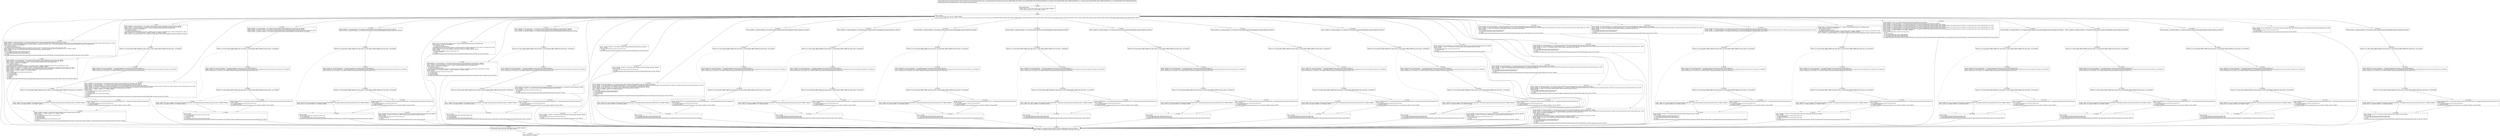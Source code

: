 digraph "CFG forcom.google.android.gms.internal.measurement.zzdo.dispatchTransaction(ILandroid\/os\/Parcel;Landroid\/os\/Parcel;I)Z" {
Node_0 [shape=record,label="{0\:\ 0x0000|MTH_ENTER_BLOCK\l|0x0000: CONST  (r5 I:?[int, float, boolean, short, byte, char, OBJECT, ARRAY]) = \l  (0 ?[int, float, boolean, short, byte, char, OBJECT, ARRAY])\l \l}"];
Node_1 [shape=record,label="{1\:\ 0x0001|0x0001: SWITCH  \l  (r9 I:?[int, float, boolean, short, byte, char, OBJECT, ARRAY])\l k:[1, 2, 3, 4, 5, 6, 7, 8, 9, 10, 11, 12, 13, 14, 15, 16, 17, 18, 19, 20, 21, 22, 23, 24, 25, 26, 27, 28, 29, 30, 31, 32, 33, 34, 35, 36, 37, 38] t:[0x0006, 0x0022, 0x0043, 0x0076, 0x0093, 0x00be, 0x00e1, 0x00ee, 0x00ff, 0x0114, 0x013b, 0x0148, 0x0151, 0x015a, 0x0163, 0x017d, 0x019c, 0x01bb, 0x01da, 0x01f9, 0x0218, 0x0237, 0x0256, 0x0263, 0x0270, 0x0281, 0x0292, 0x02ab, 0x02bc, 0x02cd, 0x02de, 0x0309, 0x0334, 0x035a, 0x0379, 0x0398, 0x03b7, 0x03c0] \l}"];
Node_2 [shape=record,label="{2\:\ 0x0004|0x0004: CONST  (r0 I:?[int, float, boolean, short, byte, char, OBJECT, ARRAY]) = \l  (0 ?[int, float, boolean, short, byte, char, OBJECT, ARRAY])\l \l}"];
Node_3 [shape=record,label="{3\:\ 0x0005|0x0005: RETURN  (r0 I:boolean) \l}"];
Node_4 [shape=record,label="{4\:\ 0x0006|0x0006: INVOKE  (r0 I:android.os.IBinder) = (r10 I:android.os.Parcel) android.os.Parcel.readStrongBinder():android.os.IBinder type: VIRTUAL \l0x000a: INVOKE  (r1 I:com.google.android.gms.dynamic.IObjectWrapper) = (r0 I:android.os.IBinder) com.google.android.gms.dynamic.IObjectWrapper.Stub.asInterface(android.os.IBinder):com.google.android.gms.dynamic.IObjectWrapper type: STATIC \l0x000e: SGET  (r0 I:android.os.Parcelable$Creator\<com.google.android.gms.internal.measurement.zzdy\>) =  com.google.android.gms.internal.measurement.zzdy.CREATOR android.os.Parcelable$Creator \l0x0010: INVOKE  (r0 I:android.os.Parcelable) = \l  (r10 I:android.os.Parcel)\l  (r0 I:android.os.Parcelable$Creator)\l com.google.android.gms.internal.measurement.zzs.zza(android.os.Parcel, android.os.Parcelable$Creator):android.os.Parcelable type: STATIC \l0x0014: CHECK_CAST  (r0 I:com.google.android.gms.internal.measurement.zzdy) = (com.google.android.gms.internal.measurement.zzdy) (r0 I:?[OBJECT, ARRAY]) \l0x0016: INVOKE  (r2 I:long) = (r10 I:android.os.Parcel) android.os.Parcel.readLong():long type: VIRTUAL \l0x001a: INVOKE  \l  (r8 I:com.google.android.gms.internal.measurement.zzdo)\l  (r1 I:com.google.android.gms.dynamic.IObjectWrapper)\l  (r0 I:com.google.android.gms.internal.measurement.zzdy)\l  (r2 I:long)\l com.google.android.gms.internal.measurement.zzdo.initialize(com.google.android.gms.dynamic.IObjectWrapper, com.google.android.gms.internal.measurement.zzdy, long):void type: VIRTUAL \l}"];
Node_5 [shape=record,label="{5\:\ 0x001d|0x001d: INVOKE  (r11 I:android.os.Parcel) android.os.Parcel.writeNoException():void type: VIRTUAL \l0x0020: CONST  (r0 I:?[boolean, int, float, short, byte, char]) = (1 ?[boolean, int, float, short, byte, char]) \l}"];
Node_6 [shape=record,label="{6\:\ 0x0022|0x0022: INVOKE  (r1 I:java.lang.String) = (r10 I:android.os.Parcel) android.os.Parcel.readString():java.lang.String type: VIRTUAL \l0x0026: INVOKE  (r2 I:java.lang.String) = (r10 I:android.os.Parcel) android.os.Parcel.readString():java.lang.String type: VIRTUAL \l0x002a: SGET  (r0 I:android.os.Parcelable$Creator) =  android.os.Bundle.CREATOR android.os.Parcelable$Creator \l0x002c: INVOKE  (r3 I:android.os.Parcelable) = \l  (r10 I:android.os.Parcel)\l  (r0 I:android.os.Parcelable$Creator)\l com.google.android.gms.internal.measurement.zzs.zza(android.os.Parcel, android.os.Parcelable$Creator):android.os.Parcelable type: STATIC \l0x0030: CHECK_CAST  (r3 I:android.os.Bundle) = (android.os.Bundle) (r3 I:?[OBJECT, ARRAY]) \l0x0032: INVOKE  (r4 I:boolean) = (r10 I:android.os.Parcel) com.google.android.gms.internal.measurement.zzs.zza(android.os.Parcel):boolean type: STATIC \l0x0036: INVOKE  (r5 I:boolean) = (r10 I:android.os.Parcel) com.google.android.gms.internal.measurement.zzs.zza(android.os.Parcel):boolean type: STATIC \l0x003a: INVOKE  (r6 I:long) = (r10 I:android.os.Parcel) android.os.Parcel.readLong():long type: VIRTUAL \l0x003e: MOVE  (r0 I:?[OBJECT, ARRAY]) = (r8 I:?[OBJECT, ARRAY]) \l0x003f: INVOKE  \l  (r0 I:com.google.android.gms.internal.measurement.zzdo)\l  (r1 I:java.lang.String)\l  (r2 I:java.lang.String)\l  (r3 I:android.os.Bundle)\l  (r4 I:boolean)\l  (r5 I:boolean)\l  (r6 I:long)\l com.google.android.gms.internal.measurement.zzdo.logEvent(java.lang.String, java.lang.String, android.os.Bundle, boolean, boolean, long):void type: VIRTUAL \l}"];
Node_7 [shape=record,label="{7\:\ 0x0043|0x0043: INVOKE  (r2 I:java.lang.String) = (r10 I:android.os.Parcel) android.os.Parcel.readString():java.lang.String type: VIRTUAL \l0x0047: INVOKE  (r3 I:java.lang.String) = (r10 I:android.os.Parcel) android.os.Parcel.readString():java.lang.String type: VIRTUAL \l0x004b: SGET  (r0 I:android.os.Parcelable$Creator) =  android.os.Bundle.CREATOR android.os.Parcelable$Creator \l0x004d: INVOKE  (r4 I:android.os.Parcelable) = \l  (r10 I:android.os.Parcel)\l  (r0 I:android.os.Parcelable$Creator)\l com.google.android.gms.internal.measurement.zzs.zza(android.os.Parcel, android.os.Parcelable$Creator):android.os.Parcelable type: STATIC \l0x0051: CHECK_CAST  (r4 I:android.os.Bundle) = (android.os.Bundle) (r4 I:?[OBJECT, ARRAY]) \l0x0053: INVOKE  (r1 I:android.os.IBinder) = (r10 I:android.os.Parcel) android.os.Parcel.readStrongBinder():android.os.IBinder type: VIRTUAL \l}"];
Node_8 [shape=record,label="{8\:\ 0x0057|0x0057: IF  (r1 I:?[int, boolean, OBJECT, ARRAY, byte, short, char]) != (0 ?[int, boolean, OBJECT, ARRAY, byte, short, char])  \-\> B:10:0x0062 \l}"];
Node_9 [shape=record,label="{9\:\ 0x0059|0x0059: INVOKE  (r6 I:long) = (r10 I:android.os.Parcel) android.os.Parcel.readLong():long type: VIRTUAL \l0x005d: MOVE  (r1 I:?[OBJECT, ARRAY]) = (r8 I:?[OBJECT, ARRAY]) \l0x005e: INVOKE  \l  (r1 I:com.google.android.gms.internal.measurement.zzdo)\l  (r2 I:java.lang.String)\l  (r3 I:java.lang.String)\l  (r4 I:android.os.Bundle)\l  (r5 I:com.google.android.gms.internal.measurement.zzdq)\l  (r6 I:long)\l com.google.android.gms.internal.measurement.zzdo.logEventAndBundle(java.lang.String, java.lang.String, android.os.Bundle, com.google.android.gms.internal.measurement.zzdq, long):void type: VIRTUAL \l}"];
Node_10 [shape=record,label="{10\:\ 0x0062|0x0062: CONST_STR  (r0 I:java.lang.String) =  \"com.google.android.gms.measurement.api.internal.IBundleReceiver\" \l0x0064: INVOKE  (r0 I:android.os.IInterface) = (r1 I:android.os.IBinder), (r0 I:java.lang.String) android.os.IBinder.queryLocalInterface(java.lang.String):android.os.IInterface type: INTERFACE \l0x0068: INSTANCE_OF  (r5 I:boolean) = (r0 I:?[OBJECT, ARRAY]) com.google.android.gms.internal.measurement.zzdq \l}"];
Node_11 [shape=record,label="{11\:\ 0x006a|0x006a: IF  (r5 I:?[int, boolean, OBJECT, ARRAY, byte, short, char]) == (0 ?[int, boolean, OBJECT, ARRAY, byte, short, char])  \-\> B:13:0x0070 \l}"];
Node_12 [shape=record,label="{12\:\ 0x006c|0x006c: CHECK_CAST  (r0 I:com.google.android.gms.internal.measurement.zzdq) = (com.google.android.gms.internal.measurement.zzdq) (r0 I:?[OBJECT, ARRAY]) \l0x006e: MOVE  (r5 I:?[OBJECT, ARRAY]) = (r0 I:?[OBJECT, ARRAY]) \l}"];
Node_13 [shape=record,label="{13\:\ 0x0070|0x0070: NEW_INSTANCE  (r5 I:com.google.android.gms.internal.measurement.zzds) =  com.google.android.gms.internal.measurement.zzds \l0x0072: INVOKE  \l  (r5 I:com.google.android.gms.internal.measurement.zzds)\l  (r1 I:android.os.IBinder)\l com.google.android.gms.internal.measurement.zzds.\<init\>(android.os.IBinder):void type: DIRECT \l}"];
Node_14 [shape=record,label="{14\:\ 0x0076|0x0076: INVOKE  (r2 I:java.lang.String) = (r10 I:android.os.Parcel) android.os.Parcel.readString():java.lang.String type: VIRTUAL \l0x007a: INVOKE  (r3 I:java.lang.String) = (r10 I:android.os.Parcel) android.os.Parcel.readString():java.lang.String type: VIRTUAL \l0x007e: INVOKE  (r0 I:android.os.IBinder) = (r10 I:android.os.Parcel) android.os.Parcel.readStrongBinder():android.os.IBinder type: VIRTUAL \l0x0082: INVOKE  (r4 I:com.google.android.gms.dynamic.IObjectWrapper) = (r0 I:android.os.IBinder) com.google.android.gms.dynamic.IObjectWrapper.Stub.asInterface(android.os.IBinder):com.google.android.gms.dynamic.IObjectWrapper type: STATIC \l0x0086: INVOKE  (r5 I:boolean) = (r10 I:android.os.Parcel) com.google.android.gms.internal.measurement.zzs.zza(android.os.Parcel):boolean type: STATIC \l0x008a: INVOKE  (r6 I:long) = (r10 I:android.os.Parcel) android.os.Parcel.readLong():long type: VIRTUAL \l0x008e: MOVE  (r1 I:?[OBJECT, ARRAY]) = (r8 I:?[OBJECT, ARRAY]) \l0x008f: INVOKE  \l  (r1 I:com.google.android.gms.internal.measurement.zzdo)\l  (r2 I:java.lang.String)\l  (r3 I:java.lang.String)\l  (r4 I:com.google.android.gms.dynamic.IObjectWrapper)\l  (r5 I:boolean)\l  (r6 I:long)\l com.google.android.gms.internal.measurement.zzdo.setUserProperty(java.lang.String, java.lang.String, com.google.android.gms.dynamic.IObjectWrapper, boolean, long):void type: VIRTUAL \l}"];
Node_15 [shape=record,label="{15\:\ 0x0093|0x0093: INVOKE  (r1 I:java.lang.String) = (r10 I:android.os.Parcel) android.os.Parcel.readString():java.lang.String type: VIRTUAL \l0x0097: INVOKE  (r2 I:java.lang.String) = (r10 I:android.os.Parcel) android.os.Parcel.readString():java.lang.String type: VIRTUAL \l0x009b: INVOKE  (r3 I:boolean) = (r10 I:android.os.Parcel) com.google.android.gms.internal.measurement.zzs.zza(android.os.Parcel):boolean type: STATIC \l0x009f: INVOKE  (r4 I:android.os.IBinder) = (r10 I:android.os.Parcel) android.os.Parcel.readStrongBinder():android.os.IBinder type: VIRTUAL \l}"];
Node_16 [shape=record,label="{16\:\ 0x00a3|0x00a3: IF  (r4 I:?[int, boolean, OBJECT, ARRAY, byte, short, char]) != (0 ?[int, boolean, OBJECT, ARRAY, byte, short, char])  \-\> B:18:0x00aa \l}"];
Node_17 [shape=record,label="{17\:\ 0x00a5|0x00a5: INVOKE  \l  (r8 I:com.google.android.gms.internal.measurement.zzdo)\l  (r1 I:java.lang.String)\l  (r2 I:java.lang.String)\l  (r3 I:boolean)\l  (r5 I:com.google.android.gms.internal.measurement.zzdq)\l com.google.android.gms.internal.measurement.zzdo.getUserProperties(java.lang.String, java.lang.String, boolean, com.google.android.gms.internal.measurement.zzdq):void type: VIRTUAL \l}"];
Node_18 [shape=record,label="{18\:\ 0x00aa|0x00aa: CONST_STR  (r0 I:java.lang.String) =  \"com.google.android.gms.measurement.api.internal.IBundleReceiver\" \l0x00ac: INVOKE  (r0 I:android.os.IInterface) = (r4 I:android.os.IBinder), (r0 I:java.lang.String) android.os.IBinder.queryLocalInterface(java.lang.String):android.os.IInterface type: INTERFACE \l0x00b0: INSTANCE_OF  (r5 I:boolean) = (r0 I:?[OBJECT, ARRAY]) com.google.android.gms.internal.measurement.zzdq \l}"];
Node_19 [shape=record,label="{19\:\ 0x00b2|0x00b2: IF  (r5 I:?[int, boolean, OBJECT, ARRAY, byte, short, char]) == (0 ?[int, boolean, OBJECT, ARRAY, byte, short, char])  \-\> B:21:0x00b8 \l}"];
Node_20 [shape=record,label="{20\:\ 0x00b4|0x00b4: CHECK_CAST  (r0 I:com.google.android.gms.internal.measurement.zzdq) = (com.google.android.gms.internal.measurement.zzdq) (r0 I:?[OBJECT, ARRAY]) \l0x00b6: MOVE  (r5 I:?[OBJECT, ARRAY]) = (r0 I:?[OBJECT, ARRAY]) \l}"];
Node_21 [shape=record,label="{21\:\ 0x00b8|0x00b8: NEW_INSTANCE  (r5 I:com.google.android.gms.internal.measurement.zzds) =  com.google.android.gms.internal.measurement.zzds \l0x00ba: INVOKE  \l  (r5 I:com.google.android.gms.internal.measurement.zzds)\l  (r4 I:android.os.IBinder)\l com.google.android.gms.internal.measurement.zzds.\<init\>(android.os.IBinder):void type: DIRECT \l}"];
Node_22 [shape=record,label="{22\:\ 0x00be|0x00be: INVOKE  (r1 I:java.lang.String) = (r10 I:android.os.Parcel) android.os.Parcel.readString():java.lang.String type: VIRTUAL \l0x00c2: INVOKE  (r2 I:android.os.IBinder) = (r10 I:android.os.Parcel) android.os.Parcel.readStrongBinder():android.os.IBinder type: VIRTUAL \l}"];
Node_23 [shape=record,label="{23\:\ 0x00c6|0x00c6: IF  (r2 I:?[int, boolean, OBJECT, ARRAY, byte, short, char]) != (0 ?[int, boolean, OBJECT, ARRAY, byte, short, char])  \-\> B:25:0x00cd \l}"];
Node_24 [shape=record,label="{24\:\ 0x00c8|0x00c8: INVOKE  \l  (r8 I:com.google.android.gms.internal.measurement.zzdo)\l  (r1 I:java.lang.String)\l  (r5 I:com.google.android.gms.internal.measurement.zzdq)\l com.google.android.gms.internal.measurement.zzdo.getMaxUserProperties(java.lang.String, com.google.android.gms.internal.measurement.zzdq):void type: VIRTUAL \l}"];
Node_25 [shape=record,label="{25\:\ 0x00cd|0x00cd: CONST_STR  (r0 I:java.lang.String) =  \"com.google.android.gms.measurement.api.internal.IBundleReceiver\" \l0x00cf: INVOKE  (r0 I:android.os.IInterface) = (r2 I:android.os.IBinder), (r0 I:java.lang.String) android.os.IBinder.queryLocalInterface(java.lang.String):android.os.IInterface type: INTERFACE \l0x00d3: INSTANCE_OF  (r3 I:boolean) = (r0 I:?[OBJECT, ARRAY]) com.google.android.gms.internal.measurement.zzdq \l}"];
Node_26 [shape=record,label="{26\:\ 0x00d5|0x00d5: IF  (r3 I:?[int, boolean, OBJECT, ARRAY, byte, short, char]) == (0 ?[int, boolean, OBJECT, ARRAY, byte, short, char])  \-\> B:28:0x00db \l}"];
Node_27 [shape=record,label="{27\:\ 0x00d7|0x00d7: CHECK_CAST  (r0 I:com.google.android.gms.internal.measurement.zzdq) = (com.google.android.gms.internal.measurement.zzdq) (r0 I:?[OBJECT, ARRAY]) \l0x00d9: MOVE  (r5 I:?[OBJECT, ARRAY]) = (r0 I:?[OBJECT, ARRAY]) \l}"];
Node_28 [shape=record,label="{28\:\ 0x00db|0x00db: NEW_INSTANCE  (r5 I:com.google.android.gms.internal.measurement.zzds) =  com.google.android.gms.internal.measurement.zzds \l0x00dd: INVOKE  \l  (r5 I:com.google.android.gms.internal.measurement.zzds)\l  (r2 I:android.os.IBinder)\l com.google.android.gms.internal.measurement.zzds.\<init\>(android.os.IBinder):void type: DIRECT \l}"];
Node_29 [shape=record,label="{29\:\ 0x00e1|0x00e1: INVOKE  (r0 I:java.lang.String) = (r10 I:android.os.Parcel) android.os.Parcel.readString():java.lang.String type: VIRTUAL \l0x00e5: INVOKE  (r2 I:long) = (r10 I:android.os.Parcel) android.os.Parcel.readLong():long type: VIRTUAL \l0x00e9: INVOKE  \l  (r8 I:com.google.android.gms.internal.measurement.zzdo)\l  (r0 I:java.lang.String)\l  (r2 I:long)\l com.google.android.gms.internal.measurement.zzdo.setUserId(java.lang.String, long):void type: VIRTUAL \l}"];
Node_30 [shape=record,label="{30\:\ 0x00ee|0x00ee: SGET  (r0 I:android.os.Parcelable$Creator) =  android.os.Bundle.CREATOR android.os.Parcelable$Creator \l0x00f0: INVOKE  (r0 I:android.os.Parcelable) = \l  (r10 I:android.os.Parcel)\l  (r0 I:android.os.Parcelable$Creator)\l com.google.android.gms.internal.measurement.zzs.zza(android.os.Parcel, android.os.Parcelable$Creator):android.os.Parcelable type: STATIC \l0x00f4: CHECK_CAST  (r0 I:android.os.Bundle) = (android.os.Bundle) (r0 I:?[OBJECT, ARRAY]) \l0x00f6: INVOKE  (r2 I:long) = (r10 I:android.os.Parcel) android.os.Parcel.readLong():long type: VIRTUAL \l0x00fa: INVOKE  \l  (r8 I:com.google.android.gms.internal.measurement.zzdo)\l  (r0 I:android.os.Bundle)\l  (r2 I:long)\l com.google.android.gms.internal.measurement.zzdo.setConditionalUserProperty(android.os.Bundle, long):void type: VIRTUAL \l}"];
Node_31 [shape=record,label="{31\:\ 0x00ff|0x00ff: INVOKE  (r1 I:java.lang.String) = (r10 I:android.os.Parcel) android.os.Parcel.readString():java.lang.String type: VIRTUAL \l0x0103: INVOKE  (r2 I:java.lang.String) = (r10 I:android.os.Parcel) android.os.Parcel.readString():java.lang.String type: VIRTUAL \l0x0107: SGET  (r0 I:android.os.Parcelable$Creator) =  android.os.Bundle.CREATOR android.os.Parcelable$Creator \l0x0109: INVOKE  (r0 I:android.os.Parcelable) = \l  (r10 I:android.os.Parcel)\l  (r0 I:android.os.Parcelable$Creator)\l com.google.android.gms.internal.measurement.zzs.zza(android.os.Parcel, android.os.Parcelable$Creator):android.os.Parcelable type: STATIC \l0x010d: CHECK_CAST  (r0 I:android.os.Bundle) = (android.os.Bundle) (r0 I:?[OBJECT, ARRAY]) \l0x010f: INVOKE  \l  (r8 I:com.google.android.gms.internal.measurement.zzdo)\l  (r1 I:java.lang.String)\l  (r2 I:java.lang.String)\l  (r0 I:android.os.Bundle)\l com.google.android.gms.internal.measurement.zzdo.clearConditionalUserProperty(java.lang.String, java.lang.String, android.os.Bundle):void type: VIRTUAL \l}"];
Node_32 [shape=record,label="{32\:\ 0x0114|0x0114: INVOKE  (r1 I:java.lang.String) = (r10 I:android.os.Parcel) android.os.Parcel.readString():java.lang.String type: VIRTUAL \l0x0118: INVOKE  (r2 I:java.lang.String) = (r10 I:android.os.Parcel) android.os.Parcel.readString():java.lang.String type: VIRTUAL \l0x011c: INVOKE  (r3 I:android.os.IBinder) = (r10 I:android.os.Parcel) android.os.Parcel.readStrongBinder():android.os.IBinder type: VIRTUAL \l}"];
Node_33 [shape=record,label="{33\:\ 0x0120|0x0120: IF  (r3 I:?[int, boolean, OBJECT, ARRAY, byte, short, char]) != (0 ?[int, boolean, OBJECT, ARRAY, byte, short, char])  \-\> B:35:0x0127 \l}"];
Node_34 [shape=record,label="{34\:\ 0x0122|0x0122: INVOKE  \l  (r8 I:com.google.android.gms.internal.measurement.zzdo)\l  (r1 I:java.lang.String)\l  (r2 I:java.lang.String)\l  (r5 I:com.google.android.gms.internal.measurement.zzdq)\l com.google.android.gms.internal.measurement.zzdo.getConditionalUserProperties(java.lang.String, java.lang.String, com.google.android.gms.internal.measurement.zzdq):void type: VIRTUAL \l}"];
Node_35 [shape=record,label="{35\:\ 0x0127|0x0127: CONST_STR  (r0 I:java.lang.String) =  \"com.google.android.gms.measurement.api.internal.IBundleReceiver\" \l0x0129: INVOKE  (r0 I:android.os.IInterface) = (r3 I:android.os.IBinder), (r0 I:java.lang.String) android.os.IBinder.queryLocalInterface(java.lang.String):android.os.IInterface type: INTERFACE \l0x012d: INSTANCE_OF  (r4 I:boolean) = (r0 I:?[OBJECT, ARRAY]) com.google.android.gms.internal.measurement.zzdq \l}"];
Node_36 [shape=record,label="{36\:\ 0x012f|0x012f: IF  (r4 I:?[int, boolean, OBJECT, ARRAY, byte, short, char]) == (0 ?[int, boolean, OBJECT, ARRAY, byte, short, char])  \-\> B:38:0x0135 \l}"];
Node_37 [shape=record,label="{37\:\ 0x0131|0x0131: CHECK_CAST  (r0 I:com.google.android.gms.internal.measurement.zzdq) = (com.google.android.gms.internal.measurement.zzdq) (r0 I:?[OBJECT, ARRAY]) \l0x0133: MOVE  (r5 I:?[OBJECT, ARRAY]) = (r0 I:?[OBJECT, ARRAY]) \l}"];
Node_38 [shape=record,label="{38\:\ 0x0135|0x0135: NEW_INSTANCE  (r5 I:com.google.android.gms.internal.measurement.zzds) =  com.google.android.gms.internal.measurement.zzds \l0x0137: INVOKE  \l  (r5 I:com.google.android.gms.internal.measurement.zzds)\l  (r3 I:android.os.IBinder)\l com.google.android.gms.internal.measurement.zzds.\<init\>(android.os.IBinder):void type: DIRECT \l}"];
Node_39 [shape=record,label="{39\:\ 0x013b|0x013b: INVOKE  (r0 I:boolean) = (r10 I:android.os.Parcel) com.google.android.gms.internal.measurement.zzs.zza(android.os.Parcel):boolean type: STATIC \l0x013f: INVOKE  (r2 I:long) = (r10 I:android.os.Parcel) android.os.Parcel.readLong():long type: VIRTUAL \l0x0143: INVOKE  \l  (r8 I:com.google.android.gms.internal.measurement.zzdo)\l  (r0 I:boolean)\l  (r2 I:long)\l com.google.android.gms.internal.measurement.zzdo.setMeasurementEnabled(boolean, long):void type: VIRTUAL \l}"];
Node_40 [shape=record,label="{40\:\ 0x0148|0x0148: INVOKE  (r0 I:long) = (r10 I:android.os.Parcel) android.os.Parcel.readLong():long type: VIRTUAL \l0x014c: INVOKE  \l  (r8 I:com.google.android.gms.internal.measurement.zzdo)\l  (r0 I:long)\l com.google.android.gms.internal.measurement.zzdo.resetAnalyticsData(long):void type: VIRTUAL \l}"];
Node_41 [shape=record,label="{41\:\ 0x0151|0x0151: INVOKE  (r0 I:long) = (r10 I:android.os.Parcel) android.os.Parcel.readLong():long type: VIRTUAL \l0x0155: INVOKE  \l  (r8 I:com.google.android.gms.internal.measurement.zzdo)\l  (r0 I:long)\l com.google.android.gms.internal.measurement.zzdo.setMinimumSessionDuration(long):void type: VIRTUAL \l}"];
Node_42 [shape=record,label="{42\:\ 0x015a|0x015a: INVOKE  (r0 I:long) = (r10 I:android.os.Parcel) android.os.Parcel.readLong():long type: VIRTUAL \l0x015e: INVOKE  \l  (r8 I:com.google.android.gms.internal.measurement.zzdo)\l  (r0 I:long)\l com.google.android.gms.internal.measurement.zzdo.setSessionTimeoutDuration(long):void type: VIRTUAL \l}"];
Node_43 [shape=record,label="{43\:\ 0x0163|0x0163: INVOKE  (r0 I:android.os.IBinder) = (r10 I:android.os.Parcel) android.os.Parcel.readStrongBinder():android.os.IBinder type: VIRTUAL \l0x0167: INVOKE  (r1 I:com.google.android.gms.dynamic.IObjectWrapper) = (r0 I:android.os.IBinder) com.google.android.gms.dynamic.IObjectWrapper.Stub.asInterface(android.os.IBinder):com.google.android.gms.dynamic.IObjectWrapper type: STATIC \l0x016b: INVOKE  (r2 I:java.lang.String) = (r10 I:android.os.Parcel) android.os.Parcel.readString():java.lang.String type: VIRTUAL \l0x016f: INVOKE  (r3 I:java.lang.String) = (r10 I:android.os.Parcel) android.os.Parcel.readString():java.lang.String type: VIRTUAL \l0x0173: INVOKE  (r4 I:long) = (r10 I:android.os.Parcel) android.os.Parcel.readLong():long type: VIRTUAL \l0x0177: MOVE  (r0 I:?[OBJECT, ARRAY]) = (r8 I:?[OBJECT, ARRAY]) \l0x0178: INVOKE  \l  (r0 I:com.google.android.gms.internal.measurement.zzdo)\l  (r1 I:com.google.android.gms.dynamic.IObjectWrapper)\l  (r2 I:java.lang.String)\l  (r3 I:java.lang.String)\l  (r4 I:long)\l com.google.android.gms.internal.measurement.zzdo.setCurrentScreen(com.google.android.gms.dynamic.IObjectWrapper, java.lang.String, java.lang.String, long):void type: VIRTUAL \l}"];
Node_44 [shape=record,label="{44\:\ 0x017d|0x017d: INVOKE  (r1 I:android.os.IBinder) = (r10 I:android.os.Parcel) android.os.Parcel.readStrongBinder():android.os.IBinder type: VIRTUAL \l}"];
Node_45 [shape=record,label="{45\:\ 0x0181|0x0181: IF  (r1 I:?[int, boolean, OBJECT, ARRAY, byte, short, char]) != (0 ?[int, boolean, OBJECT, ARRAY, byte, short, char])  \-\> B:47:0x0188 \l}"];
Node_46 [shape=record,label="{46\:\ 0x0183|0x0183: INVOKE  \l  (r8 I:com.google.android.gms.internal.measurement.zzdo)\l  (r5 I:com.google.android.gms.internal.measurement.zzdq)\l com.google.android.gms.internal.measurement.zzdo.getCurrentScreenName(com.google.android.gms.internal.measurement.zzdq):void type: VIRTUAL \l}"];
Node_47 [shape=record,label="{47\:\ 0x0188|0x0188: CONST_STR  (r0 I:java.lang.String) =  \"com.google.android.gms.measurement.api.internal.IBundleReceiver\" \l0x018a: INVOKE  (r0 I:android.os.IInterface) = (r1 I:android.os.IBinder), (r0 I:java.lang.String) android.os.IBinder.queryLocalInterface(java.lang.String):android.os.IInterface type: INTERFACE \l0x018e: INSTANCE_OF  (r2 I:boolean) = (r0 I:?[OBJECT, ARRAY]) com.google.android.gms.internal.measurement.zzdq \l}"];
Node_48 [shape=record,label="{48\:\ 0x0190|0x0190: IF  (r2 I:?[int, boolean, OBJECT, ARRAY, byte, short, char]) == (0 ?[int, boolean, OBJECT, ARRAY, byte, short, char])  \-\> B:50:0x0196 \l}"];
Node_49 [shape=record,label="{49\:\ 0x0192|0x0192: CHECK_CAST  (r0 I:com.google.android.gms.internal.measurement.zzdq) = (com.google.android.gms.internal.measurement.zzdq) (r0 I:?[OBJECT, ARRAY]) \l0x0194: MOVE  (r5 I:?[OBJECT, ARRAY]) = (r0 I:?[OBJECT, ARRAY]) \l}"];
Node_50 [shape=record,label="{50\:\ 0x0196|0x0196: NEW_INSTANCE  (r5 I:com.google.android.gms.internal.measurement.zzds) =  com.google.android.gms.internal.measurement.zzds \l0x0198: INVOKE  \l  (r5 I:com.google.android.gms.internal.measurement.zzds)\l  (r1 I:android.os.IBinder)\l com.google.android.gms.internal.measurement.zzds.\<init\>(android.os.IBinder):void type: DIRECT \l}"];
Node_51 [shape=record,label="{51\:\ 0x019c|0x019c: INVOKE  (r1 I:android.os.IBinder) = (r10 I:android.os.Parcel) android.os.Parcel.readStrongBinder():android.os.IBinder type: VIRTUAL \l}"];
Node_52 [shape=record,label="{52\:\ 0x01a0|0x01a0: IF  (r1 I:?[int, boolean, OBJECT, ARRAY, byte, short, char]) != (0 ?[int, boolean, OBJECT, ARRAY, byte, short, char])  \-\> B:54:0x01a7 \l}"];
Node_53 [shape=record,label="{53\:\ 0x01a2|0x01a2: INVOKE  \l  (r8 I:com.google.android.gms.internal.measurement.zzdo)\l  (r5 I:com.google.android.gms.internal.measurement.zzdq)\l com.google.android.gms.internal.measurement.zzdo.getCurrentScreenClass(com.google.android.gms.internal.measurement.zzdq):void type: VIRTUAL \l}"];
Node_54 [shape=record,label="{54\:\ 0x01a7|0x01a7: CONST_STR  (r0 I:java.lang.String) =  \"com.google.android.gms.measurement.api.internal.IBundleReceiver\" \l0x01a9: INVOKE  (r0 I:android.os.IInterface) = (r1 I:android.os.IBinder), (r0 I:java.lang.String) android.os.IBinder.queryLocalInterface(java.lang.String):android.os.IInterface type: INTERFACE \l0x01ad: INSTANCE_OF  (r2 I:boolean) = (r0 I:?[OBJECT, ARRAY]) com.google.android.gms.internal.measurement.zzdq \l}"];
Node_55 [shape=record,label="{55\:\ 0x01af|0x01af: IF  (r2 I:?[int, boolean, OBJECT, ARRAY, byte, short, char]) == (0 ?[int, boolean, OBJECT, ARRAY, byte, short, char])  \-\> B:57:0x01b5 \l}"];
Node_56 [shape=record,label="{56\:\ 0x01b1|0x01b1: CHECK_CAST  (r0 I:com.google.android.gms.internal.measurement.zzdq) = (com.google.android.gms.internal.measurement.zzdq) (r0 I:?[OBJECT, ARRAY]) \l0x01b3: MOVE  (r5 I:?[OBJECT, ARRAY]) = (r0 I:?[OBJECT, ARRAY]) \l}"];
Node_57 [shape=record,label="{57\:\ 0x01b5|0x01b5: NEW_INSTANCE  (r5 I:com.google.android.gms.internal.measurement.zzds) =  com.google.android.gms.internal.measurement.zzds \l0x01b7: INVOKE  \l  (r5 I:com.google.android.gms.internal.measurement.zzds)\l  (r1 I:android.os.IBinder)\l com.google.android.gms.internal.measurement.zzds.\<init\>(android.os.IBinder):void type: DIRECT \l}"];
Node_58 [shape=record,label="{58\:\ 0x01bb|0x01bb: INVOKE  (r1 I:android.os.IBinder) = (r10 I:android.os.Parcel) android.os.Parcel.readStrongBinder():android.os.IBinder type: VIRTUAL \l}"];
Node_59 [shape=record,label="{59\:\ 0x01bf|0x01bf: IF  (r1 I:?[int, boolean, OBJECT, ARRAY, byte, short, char]) != (0 ?[int, boolean, OBJECT, ARRAY, byte, short, char])  \-\> B:61:0x01c6 \l}"];
Node_60 [shape=record,label="{60\:\ 0x01c1|0x01c1: INVOKE  \l  (r8 I:com.google.android.gms.internal.measurement.zzdo)\l  (r5 I:com.google.android.gms.internal.measurement.zzdw)\l com.google.android.gms.internal.measurement.zzdo.setInstanceIdProvider(com.google.android.gms.internal.measurement.zzdw):void type: VIRTUAL \l}"];
Node_61 [shape=record,label="{61\:\ 0x01c6|0x01c6: CONST_STR  (r0 I:java.lang.String) =  \"com.google.android.gms.measurement.api.internal.IStringProvider\" \l0x01c8: INVOKE  (r0 I:android.os.IInterface) = (r1 I:android.os.IBinder), (r0 I:java.lang.String) android.os.IBinder.queryLocalInterface(java.lang.String):android.os.IInterface type: INTERFACE \l0x01cc: INSTANCE_OF  (r2 I:boolean) = (r0 I:?[OBJECT, ARRAY]) com.google.android.gms.internal.measurement.zzdw \l}"];
Node_62 [shape=record,label="{62\:\ 0x01ce|0x01ce: IF  (r2 I:?[int, boolean, OBJECT, ARRAY, byte, short, char]) == (0 ?[int, boolean, OBJECT, ARRAY, byte, short, char])  \-\> B:64:0x01d4 \l}"];
Node_63 [shape=record,label="{63\:\ 0x01d0|0x01d0: CHECK_CAST  (r0 I:com.google.android.gms.internal.measurement.zzdw) = (com.google.android.gms.internal.measurement.zzdw) (r0 I:?[OBJECT, ARRAY]) \l0x01d2: MOVE  (r5 I:?[OBJECT, ARRAY]) = (r0 I:?[OBJECT, ARRAY]) \l}"];
Node_64 [shape=record,label="{64\:\ 0x01d4|0x01d4: NEW_INSTANCE  (r5 I:com.google.android.gms.internal.measurement.zzdx) =  com.google.android.gms.internal.measurement.zzdx \l0x01d6: INVOKE  \l  (r5 I:com.google.android.gms.internal.measurement.zzdx)\l  (r1 I:android.os.IBinder)\l com.google.android.gms.internal.measurement.zzdx.\<init\>(android.os.IBinder):void type: DIRECT \l}"];
Node_65 [shape=record,label="{65\:\ 0x01da|0x01da: INVOKE  (r1 I:android.os.IBinder) = (r10 I:android.os.Parcel) android.os.Parcel.readStrongBinder():android.os.IBinder type: VIRTUAL \l}"];
Node_66 [shape=record,label="{66\:\ 0x01de|0x01de: IF  (r1 I:?[int, boolean, OBJECT, ARRAY, byte, short, char]) != (0 ?[int, boolean, OBJECT, ARRAY, byte, short, char])  \-\> B:68:0x01e5 \l}"];
Node_67 [shape=record,label="{67\:\ 0x01e0|0x01e0: INVOKE  \l  (r8 I:com.google.android.gms.internal.measurement.zzdo)\l  (r5 I:com.google.android.gms.internal.measurement.zzdq)\l com.google.android.gms.internal.measurement.zzdo.getCachedAppInstanceId(com.google.android.gms.internal.measurement.zzdq):void type: VIRTUAL \l}"];
Node_68 [shape=record,label="{68\:\ 0x01e5|0x01e5: CONST_STR  (r0 I:java.lang.String) =  \"com.google.android.gms.measurement.api.internal.IBundleReceiver\" \l0x01e7: INVOKE  (r0 I:android.os.IInterface) = (r1 I:android.os.IBinder), (r0 I:java.lang.String) android.os.IBinder.queryLocalInterface(java.lang.String):android.os.IInterface type: INTERFACE \l0x01eb: INSTANCE_OF  (r2 I:boolean) = (r0 I:?[OBJECT, ARRAY]) com.google.android.gms.internal.measurement.zzdq \l}"];
Node_69 [shape=record,label="{69\:\ 0x01ed|0x01ed: IF  (r2 I:?[int, boolean, OBJECT, ARRAY, byte, short, char]) == (0 ?[int, boolean, OBJECT, ARRAY, byte, short, char])  \-\> B:71:0x01f3 \l}"];
Node_70 [shape=record,label="{70\:\ 0x01ef|0x01ef: CHECK_CAST  (r0 I:com.google.android.gms.internal.measurement.zzdq) = (com.google.android.gms.internal.measurement.zzdq) (r0 I:?[OBJECT, ARRAY]) \l0x01f1: MOVE  (r5 I:?[OBJECT, ARRAY]) = (r0 I:?[OBJECT, ARRAY]) \l}"];
Node_71 [shape=record,label="{71\:\ 0x01f3|0x01f3: NEW_INSTANCE  (r5 I:com.google.android.gms.internal.measurement.zzds) =  com.google.android.gms.internal.measurement.zzds \l0x01f5: INVOKE  \l  (r5 I:com.google.android.gms.internal.measurement.zzds)\l  (r1 I:android.os.IBinder)\l com.google.android.gms.internal.measurement.zzds.\<init\>(android.os.IBinder):void type: DIRECT \l}"];
Node_72 [shape=record,label="{72\:\ 0x01f9|0x01f9: INVOKE  (r1 I:android.os.IBinder) = (r10 I:android.os.Parcel) android.os.Parcel.readStrongBinder():android.os.IBinder type: VIRTUAL \l}"];
Node_73 [shape=record,label="{73\:\ 0x01fd|0x01fd: IF  (r1 I:?[int, boolean, OBJECT, ARRAY, byte, short, char]) != (0 ?[int, boolean, OBJECT, ARRAY, byte, short, char])  \-\> B:75:0x0204 \l}"];
Node_74 [shape=record,label="{74\:\ 0x01ff|0x01ff: INVOKE  \l  (r8 I:com.google.android.gms.internal.measurement.zzdo)\l  (r5 I:com.google.android.gms.internal.measurement.zzdq)\l com.google.android.gms.internal.measurement.zzdo.getAppInstanceId(com.google.android.gms.internal.measurement.zzdq):void type: VIRTUAL \l}"];
Node_75 [shape=record,label="{75\:\ 0x0204|0x0204: CONST_STR  (r0 I:java.lang.String) =  \"com.google.android.gms.measurement.api.internal.IBundleReceiver\" \l0x0206: INVOKE  (r0 I:android.os.IInterface) = (r1 I:android.os.IBinder), (r0 I:java.lang.String) android.os.IBinder.queryLocalInterface(java.lang.String):android.os.IInterface type: INTERFACE \l0x020a: INSTANCE_OF  (r2 I:boolean) = (r0 I:?[OBJECT, ARRAY]) com.google.android.gms.internal.measurement.zzdq \l}"];
Node_76 [shape=record,label="{76\:\ 0x020c|0x020c: IF  (r2 I:?[int, boolean, OBJECT, ARRAY, byte, short, char]) == (0 ?[int, boolean, OBJECT, ARRAY, byte, short, char])  \-\> B:78:0x0212 \l}"];
Node_77 [shape=record,label="{77\:\ 0x020e|0x020e: CHECK_CAST  (r0 I:com.google.android.gms.internal.measurement.zzdq) = (com.google.android.gms.internal.measurement.zzdq) (r0 I:?[OBJECT, ARRAY]) \l0x0210: MOVE  (r5 I:?[OBJECT, ARRAY]) = (r0 I:?[OBJECT, ARRAY]) \l}"];
Node_78 [shape=record,label="{78\:\ 0x0212|0x0212: NEW_INSTANCE  (r5 I:com.google.android.gms.internal.measurement.zzds) =  com.google.android.gms.internal.measurement.zzds \l0x0214: INVOKE  \l  (r5 I:com.google.android.gms.internal.measurement.zzds)\l  (r1 I:android.os.IBinder)\l com.google.android.gms.internal.measurement.zzds.\<init\>(android.os.IBinder):void type: DIRECT \l}"];
Node_79 [shape=record,label="{79\:\ 0x0218|0x0218: INVOKE  (r1 I:android.os.IBinder) = (r10 I:android.os.Parcel) android.os.Parcel.readStrongBinder():android.os.IBinder type: VIRTUAL \l}"];
Node_80 [shape=record,label="{80\:\ 0x021c|0x021c: IF  (r1 I:?[int, boolean, OBJECT, ARRAY, byte, short, char]) != (0 ?[int, boolean, OBJECT, ARRAY, byte, short, char])  \-\> B:82:0x0223 \l}"];
Node_81 [shape=record,label="{81\:\ 0x021e|0x021e: INVOKE  \l  (r8 I:com.google.android.gms.internal.measurement.zzdo)\l  (r5 I:com.google.android.gms.internal.measurement.zzdq)\l com.google.android.gms.internal.measurement.zzdo.getGmpAppId(com.google.android.gms.internal.measurement.zzdq):void type: VIRTUAL \l}"];
Node_82 [shape=record,label="{82\:\ 0x0223|0x0223: CONST_STR  (r0 I:java.lang.String) =  \"com.google.android.gms.measurement.api.internal.IBundleReceiver\" \l0x0225: INVOKE  (r0 I:android.os.IInterface) = (r1 I:android.os.IBinder), (r0 I:java.lang.String) android.os.IBinder.queryLocalInterface(java.lang.String):android.os.IInterface type: INTERFACE \l0x0229: INSTANCE_OF  (r2 I:boolean) = (r0 I:?[OBJECT, ARRAY]) com.google.android.gms.internal.measurement.zzdq \l}"];
Node_83 [shape=record,label="{83\:\ 0x022b|0x022b: IF  (r2 I:?[int, boolean, OBJECT, ARRAY, byte, short, char]) == (0 ?[int, boolean, OBJECT, ARRAY, byte, short, char])  \-\> B:85:0x0231 \l}"];
Node_84 [shape=record,label="{84\:\ 0x022d|0x022d: CHECK_CAST  (r0 I:com.google.android.gms.internal.measurement.zzdq) = (com.google.android.gms.internal.measurement.zzdq) (r0 I:?[OBJECT, ARRAY]) \l0x022f: MOVE  (r5 I:?[OBJECT, ARRAY]) = (r0 I:?[OBJECT, ARRAY]) \l}"];
Node_85 [shape=record,label="{85\:\ 0x0231|0x0231: NEW_INSTANCE  (r5 I:com.google.android.gms.internal.measurement.zzds) =  com.google.android.gms.internal.measurement.zzds \l0x0233: INVOKE  \l  (r5 I:com.google.android.gms.internal.measurement.zzds)\l  (r1 I:android.os.IBinder)\l com.google.android.gms.internal.measurement.zzds.\<init\>(android.os.IBinder):void type: DIRECT \l}"];
Node_86 [shape=record,label="{86\:\ 0x0237|0x0237: INVOKE  (r1 I:android.os.IBinder) = (r10 I:android.os.Parcel) android.os.Parcel.readStrongBinder():android.os.IBinder type: VIRTUAL \l}"];
Node_87 [shape=record,label="{87\:\ 0x023b|0x023b: IF  (r1 I:?[int, boolean, OBJECT, ARRAY, byte, short, char]) != (0 ?[int, boolean, OBJECT, ARRAY, byte, short, char])  \-\> B:89:0x0242 \l}"];
Node_88 [shape=record,label="{88\:\ 0x023d|0x023d: INVOKE  \l  (r8 I:com.google.android.gms.internal.measurement.zzdo)\l  (r5 I:com.google.android.gms.internal.measurement.zzdq)\l com.google.android.gms.internal.measurement.zzdo.generateEventId(com.google.android.gms.internal.measurement.zzdq):void type: VIRTUAL \l}"];
Node_89 [shape=record,label="{89\:\ 0x0242|0x0242: CONST_STR  (r0 I:java.lang.String) =  \"com.google.android.gms.measurement.api.internal.IBundleReceiver\" \l0x0244: INVOKE  (r0 I:android.os.IInterface) = (r1 I:android.os.IBinder), (r0 I:java.lang.String) android.os.IBinder.queryLocalInterface(java.lang.String):android.os.IInterface type: INTERFACE \l0x0248: INSTANCE_OF  (r2 I:boolean) = (r0 I:?[OBJECT, ARRAY]) com.google.android.gms.internal.measurement.zzdq \l}"];
Node_90 [shape=record,label="{90\:\ 0x024a|0x024a: IF  (r2 I:?[int, boolean, OBJECT, ARRAY, byte, short, char]) == (0 ?[int, boolean, OBJECT, ARRAY, byte, short, char])  \-\> B:92:0x0250 \l}"];
Node_91 [shape=record,label="{91\:\ 0x024c|0x024c: CHECK_CAST  (r0 I:com.google.android.gms.internal.measurement.zzdq) = (com.google.android.gms.internal.measurement.zzdq) (r0 I:?[OBJECT, ARRAY]) \l0x024e: MOVE  (r5 I:?[OBJECT, ARRAY]) = (r0 I:?[OBJECT, ARRAY]) \l}"];
Node_92 [shape=record,label="{92\:\ 0x0250|0x0250: NEW_INSTANCE  (r5 I:com.google.android.gms.internal.measurement.zzds) =  com.google.android.gms.internal.measurement.zzds \l0x0252: INVOKE  \l  (r5 I:com.google.android.gms.internal.measurement.zzds)\l  (r1 I:android.os.IBinder)\l com.google.android.gms.internal.measurement.zzds.\<init\>(android.os.IBinder):void type: DIRECT \l}"];
Node_93 [shape=record,label="{93\:\ 0x0256|0x0256: INVOKE  (r0 I:java.lang.String) = (r10 I:android.os.Parcel) android.os.Parcel.readString():java.lang.String type: VIRTUAL \l0x025a: INVOKE  (r2 I:long) = (r10 I:android.os.Parcel) android.os.Parcel.readLong():long type: VIRTUAL \l0x025e: INVOKE  \l  (r8 I:com.google.android.gms.internal.measurement.zzdo)\l  (r0 I:java.lang.String)\l  (r2 I:long)\l com.google.android.gms.internal.measurement.zzdo.beginAdUnitExposure(java.lang.String, long):void type: VIRTUAL \l}"];
Node_94 [shape=record,label="{94\:\ 0x0263|0x0263: INVOKE  (r0 I:java.lang.String) = (r10 I:android.os.Parcel) android.os.Parcel.readString():java.lang.String type: VIRTUAL \l0x0267: INVOKE  (r2 I:long) = (r10 I:android.os.Parcel) android.os.Parcel.readLong():long type: VIRTUAL \l0x026b: INVOKE  \l  (r8 I:com.google.android.gms.internal.measurement.zzdo)\l  (r0 I:java.lang.String)\l  (r2 I:long)\l com.google.android.gms.internal.measurement.zzdo.endAdUnitExposure(java.lang.String, long):void type: VIRTUAL \l}"];
Node_95 [shape=record,label="{95\:\ 0x0270|0x0270: INVOKE  (r0 I:android.os.IBinder) = (r10 I:android.os.Parcel) android.os.Parcel.readStrongBinder():android.os.IBinder type: VIRTUAL \l0x0274: INVOKE  (r0 I:com.google.android.gms.dynamic.IObjectWrapper) = (r0 I:android.os.IBinder) com.google.android.gms.dynamic.IObjectWrapper.Stub.asInterface(android.os.IBinder):com.google.android.gms.dynamic.IObjectWrapper type: STATIC \l0x0278: INVOKE  (r2 I:long) = (r10 I:android.os.Parcel) android.os.Parcel.readLong():long type: VIRTUAL \l0x027c: INVOKE  \l  (r8 I:com.google.android.gms.internal.measurement.zzdo)\l  (r0 I:com.google.android.gms.dynamic.IObjectWrapper)\l  (r2 I:long)\l com.google.android.gms.internal.measurement.zzdo.onActivityStarted(com.google.android.gms.dynamic.IObjectWrapper, long):void type: VIRTUAL \l}"];
Node_96 [shape=record,label="{96\:\ 0x0281|0x0281: INVOKE  (r0 I:android.os.IBinder) = (r10 I:android.os.Parcel) android.os.Parcel.readStrongBinder():android.os.IBinder type: VIRTUAL \l0x0285: INVOKE  (r0 I:com.google.android.gms.dynamic.IObjectWrapper) = (r0 I:android.os.IBinder) com.google.android.gms.dynamic.IObjectWrapper.Stub.asInterface(android.os.IBinder):com.google.android.gms.dynamic.IObjectWrapper type: STATIC \l0x0289: INVOKE  (r2 I:long) = (r10 I:android.os.Parcel) android.os.Parcel.readLong():long type: VIRTUAL \l0x028d: INVOKE  \l  (r8 I:com.google.android.gms.internal.measurement.zzdo)\l  (r0 I:com.google.android.gms.dynamic.IObjectWrapper)\l  (r2 I:long)\l com.google.android.gms.internal.measurement.zzdo.onActivityStopped(com.google.android.gms.dynamic.IObjectWrapper, long):void type: VIRTUAL \l}"];
Node_97 [shape=record,label="{97\:\ 0x0292|0x0292: INVOKE  (r0 I:android.os.IBinder) = (r10 I:android.os.Parcel) android.os.Parcel.readStrongBinder():android.os.IBinder type: VIRTUAL \l0x0296: INVOKE  (r1 I:com.google.android.gms.dynamic.IObjectWrapper) = (r0 I:android.os.IBinder) com.google.android.gms.dynamic.IObjectWrapper.Stub.asInterface(android.os.IBinder):com.google.android.gms.dynamic.IObjectWrapper type: STATIC \l0x029a: SGET  (r0 I:android.os.Parcelable$Creator) =  android.os.Bundle.CREATOR android.os.Parcelable$Creator \l0x029c: INVOKE  (r0 I:android.os.Parcelable) = \l  (r10 I:android.os.Parcel)\l  (r0 I:android.os.Parcelable$Creator)\l com.google.android.gms.internal.measurement.zzs.zza(android.os.Parcel, android.os.Parcelable$Creator):android.os.Parcelable type: STATIC \l0x02a0: CHECK_CAST  (r0 I:android.os.Bundle) = (android.os.Bundle) (r0 I:?[OBJECT, ARRAY]) \l0x02a2: INVOKE  (r2 I:long) = (r10 I:android.os.Parcel) android.os.Parcel.readLong():long type: VIRTUAL \l0x02a6: INVOKE  \l  (r8 I:com.google.android.gms.internal.measurement.zzdo)\l  (r1 I:com.google.android.gms.dynamic.IObjectWrapper)\l  (r0 I:android.os.Bundle)\l  (r2 I:long)\l com.google.android.gms.internal.measurement.zzdo.onActivityCreated(com.google.android.gms.dynamic.IObjectWrapper, android.os.Bundle, long):void type: VIRTUAL \l}"];
Node_98 [shape=record,label="{98\:\ 0x02ab|0x02ab: INVOKE  (r0 I:android.os.IBinder) = (r10 I:android.os.Parcel) android.os.Parcel.readStrongBinder():android.os.IBinder type: VIRTUAL \l0x02af: INVOKE  (r0 I:com.google.android.gms.dynamic.IObjectWrapper) = (r0 I:android.os.IBinder) com.google.android.gms.dynamic.IObjectWrapper.Stub.asInterface(android.os.IBinder):com.google.android.gms.dynamic.IObjectWrapper type: STATIC \l0x02b3: INVOKE  (r2 I:long) = (r10 I:android.os.Parcel) android.os.Parcel.readLong():long type: VIRTUAL \l0x02b7: INVOKE  \l  (r8 I:com.google.android.gms.internal.measurement.zzdo)\l  (r0 I:com.google.android.gms.dynamic.IObjectWrapper)\l  (r2 I:long)\l com.google.android.gms.internal.measurement.zzdo.onActivityDestroyed(com.google.android.gms.dynamic.IObjectWrapper, long):void type: VIRTUAL \l}"];
Node_99 [shape=record,label="{99\:\ 0x02bc|0x02bc: INVOKE  (r0 I:android.os.IBinder) = (r10 I:android.os.Parcel) android.os.Parcel.readStrongBinder():android.os.IBinder type: VIRTUAL \l0x02c0: INVOKE  (r0 I:com.google.android.gms.dynamic.IObjectWrapper) = (r0 I:android.os.IBinder) com.google.android.gms.dynamic.IObjectWrapper.Stub.asInterface(android.os.IBinder):com.google.android.gms.dynamic.IObjectWrapper type: STATIC \l0x02c4: INVOKE  (r2 I:long) = (r10 I:android.os.Parcel) android.os.Parcel.readLong():long type: VIRTUAL \l0x02c8: INVOKE  \l  (r8 I:com.google.android.gms.internal.measurement.zzdo)\l  (r0 I:com.google.android.gms.dynamic.IObjectWrapper)\l  (r2 I:long)\l com.google.android.gms.internal.measurement.zzdo.onActivityPaused(com.google.android.gms.dynamic.IObjectWrapper, long):void type: VIRTUAL \l}"];
Node_100 [shape=record,label="{100\:\ 0x02cd|0x02cd: INVOKE  (r0 I:android.os.IBinder) = (r10 I:android.os.Parcel) android.os.Parcel.readStrongBinder():android.os.IBinder type: VIRTUAL \l0x02d1: INVOKE  (r0 I:com.google.android.gms.dynamic.IObjectWrapper) = (r0 I:android.os.IBinder) com.google.android.gms.dynamic.IObjectWrapper.Stub.asInterface(android.os.IBinder):com.google.android.gms.dynamic.IObjectWrapper type: STATIC \l0x02d5: INVOKE  (r2 I:long) = (r10 I:android.os.Parcel) android.os.Parcel.readLong():long type: VIRTUAL \l0x02d9: INVOKE  \l  (r8 I:com.google.android.gms.internal.measurement.zzdo)\l  (r0 I:com.google.android.gms.dynamic.IObjectWrapper)\l  (r2 I:long)\l com.google.android.gms.internal.measurement.zzdo.onActivityResumed(com.google.android.gms.dynamic.IObjectWrapper, long):void type: VIRTUAL \l}"];
Node_101 [shape=record,label="{101\:\ 0x02de|0x02de: INVOKE  (r0 I:android.os.IBinder) = (r10 I:android.os.Parcel) android.os.Parcel.readStrongBinder():android.os.IBinder type: VIRTUAL \l0x02e2: INVOKE  (r1 I:com.google.android.gms.dynamic.IObjectWrapper) = (r0 I:android.os.IBinder) com.google.android.gms.dynamic.IObjectWrapper.Stub.asInterface(android.os.IBinder):com.google.android.gms.dynamic.IObjectWrapper type: STATIC \l0x02e6: INVOKE  (r2 I:android.os.IBinder) = (r10 I:android.os.Parcel) android.os.Parcel.readStrongBinder():android.os.IBinder type: VIRTUAL \l}"];
Node_102 [shape=record,label="{102\:\ 0x02ea|0x02ea: IF  (r2 I:?[int, boolean, OBJECT, ARRAY, byte, short, char]) != (0 ?[int, boolean, OBJECT, ARRAY, byte, short, char])  \-\> B:104:0x02f5 \l}"];
Node_103 [shape=record,label="{103\:\ 0x02ec|0x02ec: INVOKE  (r2 I:long) = (r10 I:android.os.Parcel) android.os.Parcel.readLong():long type: VIRTUAL \l0x02f0: INVOKE  \l  (r8 I:com.google.android.gms.internal.measurement.zzdo)\l  (r1 I:com.google.android.gms.dynamic.IObjectWrapper)\l  (r5 I:com.google.android.gms.internal.measurement.zzdq)\l  (r2 I:long)\l com.google.android.gms.internal.measurement.zzdo.onActivitySaveInstanceState(com.google.android.gms.dynamic.IObjectWrapper, com.google.android.gms.internal.measurement.zzdq, long):void type: VIRTUAL \l}"];
Node_104 [shape=record,label="{104\:\ 0x02f5|0x02f5: CONST_STR  (r0 I:java.lang.String) =  \"com.google.android.gms.measurement.api.internal.IBundleReceiver\" \l0x02f7: INVOKE  (r0 I:android.os.IInterface) = (r2 I:android.os.IBinder), (r0 I:java.lang.String) android.os.IBinder.queryLocalInterface(java.lang.String):android.os.IInterface type: INTERFACE \l0x02fb: INSTANCE_OF  (r3 I:boolean) = (r0 I:?[OBJECT, ARRAY]) com.google.android.gms.internal.measurement.zzdq \l}"];
Node_105 [shape=record,label="{105\:\ 0x02fd|0x02fd: IF  (r3 I:?[int, boolean, OBJECT, ARRAY, byte, short, char]) == (0 ?[int, boolean, OBJECT, ARRAY, byte, short, char])  \-\> B:107:0x0303 \l}"];
Node_106 [shape=record,label="{106\:\ 0x02ff|0x02ff: CHECK_CAST  (r0 I:com.google.android.gms.internal.measurement.zzdq) = (com.google.android.gms.internal.measurement.zzdq) (r0 I:?[OBJECT, ARRAY]) \l0x0301: MOVE  (r5 I:?[OBJECT, ARRAY]) = (r0 I:?[OBJECT, ARRAY]) \l}"];
Node_107 [shape=record,label="{107\:\ 0x0303|0x0303: NEW_INSTANCE  (r5 I:com.google.android.gms.internal.measurement.zzds) =  com.google.android.gms.internal.measurement.zzds \l0x0305: INVOKE  \l  (r5 I:com.google.android.gms.internal.measurement.zzds)\l  (r2 I:android.os.IBinder)\l com.google.android.gms.internal.measurement.zzds.\<init\>(android.os.IBinder):void type: DIRECT \l}"];
Node_108 [shape=record,label="{108\:\ 0x0309|0x0309: SGET  (r0 I:android.os.Parcelable$Creator) =  android.os.Bundle.CREATOR android.os.Parcelable$Creator \l0x030b: INVOKE  (r0 I:android.os.Parcelable) = \l  (r10 I:android.os.Parcel)\l  (r0 I:android.os.Parcelable$Creator)\l com.google.android.gms.internal.measurement.zzs.zza(android.os.Parcel, android.os.Parcelable$Creator):android.os.Parcelable type: STATIC \l0x030f: CHECK_CAST  (r0 I:android.os.Bundle) = (android.os.Bundle) (r0 I:?[OBJECT, ARRAY]) \l0x0311: INVOKE  (r2 I:android.os.IBinder) = (r10 I:android.os.Parcel) android.os.Parcel.readStrongBinder():android.os.IBinder type: VIRTUAL \l}"];
Node_109 [shape=record,label="{109\:\ 0x0315|0x0315: IF  (r2 I:?[int, boolean, OBJECT, ARRAY, byte, short, char]) != (0 ?[int, boolean, OBJECT, ARRAY, byte, short, char])  \-\> B:111:0x0320 \l}"];
Node_110 [shape=record,label="{110\:\ 0x0317|0x0317: INVOKE  (r2 I:long) = (r10 I:android.os.Parcel) android.os.Parcel.readLong():long type: VIRTUAL \l0x031b: INVOKE  \l  (r8 I:com.google.android.gms.internal.measurement.zzdo)\l  (r0 I:android.os.Bundle)\l  (r5 I:com.google.android.gms.internal.measurement.zzdq)\l  (r2 I:long)\l com.google.android.gms.internal.measurement.zzdo.performAction(android.os.Bundle, com.google.android.gms.internal.measurement.zzdq, long):void type: VIRTUAL \l}"];
Node_111 [shape=record,label="{111\:\ 0x0320|0x0320: CONST_STR  (r1 I:java.lang.String) =  \"com.google.android.gms.measurement.api.internal.IBundleReceiver\" \l0x0322: INVOKE  (r1 I:android.os.IInterface) = (r2 I:android.os.IBinder), (r1 I:java.lang.String) android.os.IBinder.queryLocalInterface(java.lang.String):android.os.IInterface type: INTERFACE \l0x0326: INSTANCE_OF  (r3 I:boolean) = (r1 I:?[OBJECT, ARRAY]) com.google.android.gms.internal.measurement.zzdq \l}"];
Node_112 [shape=record,label="{112\:\ 0x0328|0x0328: IF  (r3 I:?[int, boolean, OBJECT, ARRAY, byte, short, char]) == (0 ?[int, boolean, OBJECT, ARRAY, byte, short, char])  \-\> B:114:0x032e \l}"];
Node_113 [shape=record,label="{113\:\ 0x032a|0x032a: CHECK_CAST  (r1 I:com.google.android.gms.internal.measurement.zzdq) = (com.google.android.gms.internal.measurement.zzdq) (r1 I:?[OBJECT, ARRAY]) \l0x032c: MOVE  (r5 I:?[OBJECT, ARRAY]) = (r1 I:?[OBJECT, ARRAY]) \l}"];
Node_114 [shape=record,label="{114\:\ 0x032e|0x032e: NEW_INSTANCE  (r5 I:com.google.android.gms.internal.measurement.zzds) =  com.google.android.gms.internal.measurement.zzds \l0x0330: INVOKE  \l  (r5 I:com.google.android.gms.internal.measurement.zzds)\l  (r2 I:android.os.IBinder)\l com.google.android.gms.internal.measurement.zzds.\<init\>(android.os.IBinder):void type: DIRECT \l}"];
Node_115 [shape=record,label="{115\:\ 0x0334|0x0334: INVOKE  (r1 I:int) = (r10 I:android.os.Parcel) android.os.Parcel.readInt():int type: VIRTUAL \l0x0338: INVOKE  (r2 I:java.lang.String) = (r10 I:android.os.Parcel) android.os.Parcel.readString():java.lang.String type: VIRTUAL \l0x033c: INVOKE  (r0 I:android.os.IBinder) = (r10 I:android.os.Parcel) android.os.Parcel.readStrongBinder():android.os.IBinder type: VIRTUAL \l0x0340: INVOKE  (r3 I:com.google.android.gms.dynamic.IObjectWrapper) = (r0 I:android.os.IBinder) com.google.android.gms.dynamic.IObjectWrapper.Stub.asInterface(android.os.IBinder):com.google.android.gms.dynamic.IObjectWrapper type: STATIC \l0x0344: INVOKE  (r0 I:android.os.IBinder) = (r10 I:android.os.Parcel) android.os.Parcel.readStrongBinder():android.os.IBinder type: VIRTUAL \l0x0348: INVOKE  (r4 I:com.google.android.gms.dynamic.IObjectWrapper) = (r0 I:android.os.IBinder) com.google.android.gms.dynamic.IObjectWrapper.Stub.asInterface(android.os.IBinder):com.google.android.gms.dynamic.IObjectWrapper type: STATIC \l0x034c: INVOKE  (r0 I:android.os.IBinder) = (r10 I:android.os.Parcel) android.os.Parcel.readStrongBinder():android.os.IBinder type: VIRTUAL \l0x0350: INVOKE  (r5 I:com.google.android.gms.dynamic.IObjectWrapper) = (r0 I:android.os.IBinder) com.google.android.gms.dynamic.IObjectWrapper.Stub.asInterface(android.os.IBinder):com.google.android.gms.dynamic.IObjectWrapper type: STATIC \l0x0354: MOVE  (r0 I:?[OBJECT, ARRAY]) = (r8 I:?[OBJECT, ARRAY]) \l0x0355: INVOKE  \l  (r0 I:com.google.android.gms.internal.measurement.zzdo)\l  (r1 I:int)\l  (r2 I:java.lang.String)\l  (r3 I:com.google.android.gms.dynamic.IObjectWrapper)\l  (r4 I:com.google.android.gms.dynamic.IObjectWrapper)\l  (r5 I:com.google.android.gms.dynamic.IObjectWrapper)\l com.google.android.gms.internal.measurement.zzdo.logHealthData(int, java.lang.String, com.google.android.gms.dynamic.IObjectWrapper, com.google.android.gms.dynamic.IObjectWrapper, com.google.android.gms.dynamic.IObjectWrapper):void type: VIRTUAL \l}"];
Node_116 [shape=record,label="{116\:\ 0x035a|0x035a: INVOKE  (r1 I:android.os.IBinder) = (r10 I:android.os.Parcel) android.os.Parcel.readStrongBinder():android.os.IBinder type: VIRTUAL \l}"];
Node_117 [shape=record,label="{117\:\ 0x035e|0x035e: IF  (r1 I:?[int, boolean, OBJECT, ARRAY, byte, short, char]) != (0 ?[int, boolean, OBJECT, ARRAY, byte, short, char])  \-\> B:119:0x0365 \l}"];
Node_118 [shape=record,label="{118\:\ 0x0360|0x0360: INVOKE  \l  (r8 I:com.google.android.gms.internal.measurement.zzdo)\l  (r5 I:com.google.android.gms.internal.measurement.zzdt)\l com.google.android.gms.internal.measurement.zzdo.setEventInterceptor(com.google.android.gms.internal.measurement.zzdt):void type: VIRTUAL \l}"];
Node_119 [shape=record,label="{119\:\ 0x0365|0x0365: CONST_STR  (r0 I:java.lang.String) =  \"com.google.android.gms.measurement.api.internal.IEventHandlerProxy\" \l0x0367: INVOKE  (r0 I:android.os.IInterface) = (r1 I:android.os.IBinder), (r0 I:java.lang.String) android.os.IBinder.queryLocalInterface(java.lang.String):android.os.IInterface type: INTERFACE \l0x036b: INSTANCE_OF  (r2 I:boolean) = (r0 I:?[OBJECT, ARRAY]) com.google.android.gms.internal.measurement.zzdt \l}"];
Node_120 [shape=record,label="{120\:\ 0x036d|0x036d: IF  (r2 I:?[int, boolean, OBJECT, ARRAY, byte, short, char]) == (0 ?[int, boolean, OBJECT, ARRAY, byte, short, char])  \-\> B:122:0x0373 \l}"];
Node_121 [shape=record,label="{121\:\ 0x036f|0x036f: CHECK_CAST  (r0 I:com.google.android.gms.internal.measurement.zzdt) = (com.google.android.gms.internal.measurement.zzdt) (r0 I:?[OBJECT, ARRAY]) \l0x0371: MOVE  (r5 I:?[OBJECT, ARRAY]) = (r0 I:?[OBJECT, ARRAY]) \l}"];
Node_122 [shape=record,label="{122\:\ 0x0373|0x0373: NEW_INSTANCE  (r5 I:com.google.android.gms.internal.measurement.zzdv) =  com.google.android.gms.internal.measurement.zzdv \l0x0375: INVOKE  \l  (r5 I:com.google.android.gms.internal.measurement.zzdv)\l  (r1 I:android.os.IBinder)\l com.google.android.gms.internal.measurement.zzdv.\<init\>(android.os.IBinder):void type: DIRECT \l}"];
Node_123 [shape=record,label="{123\:\ 0x0379|0x0379: INVOKE  (r1 I:android.os.IBinder) = (r10 I:android.os.Parcel) android.os.Parcel.readStrongBinder():android.os.IBinder type: VIRTUAL \l}"];
Node_124 [shape=record,label="{124\:\ 0x037d|0x037d: IF  (r1 I:?[int, boolean, OBJECT, ARRAY, byte, short, char]) != (0 ?[int, boolean, OBJECT, ARRAY, byte, short, char])  \-\> B:126:0x0384 \l}"];
Node_125 [shape=record,label="{125\:\ 0x037f|0x037f: INVOKE  \l  (r8 I:com.google.android.gms.internal.measurement.zzdo)\l  (r5 I:com.google.android.gms.internal.measurement.zzdt)\l com.google.android.gms.internal.measurement.zzdo.registerOnMeasurementEventListener(com.google.android.gms.internal.measurement.zzdt):void type: VIRTUAL \l}"];
Node_126 [shape=record,label="{126\:\ 0x0384|0x0384: CONST_STR  (r0 I:java.lang.String) =  \"com.google.android.gms.measurement.api.internal.IEventHandlerProxy\" \l0x0386: INVOKE  (r0 I:android.os.IInterface) = (r1 I:android.os.IBinder), (r0 I:java.lang.String) android.os.IBinder.queryLocalInterface(java.lang.String):android.os.IInterface type: INTERFACE \l0x038a: INSTANCE_OF  (r2 I:boolean) = (r0 I:?[OBJECT, ARRAY]) com.google.android.gms.internal.measurement.zzdt \l}"];
Node_127 [shape=record,label="{127\:\ 0x038c|0x038c: IF  (r2 I:?[int, boolean, OBJECT, ARRAY, byte, short, char]) == (0 ?[int, boolean, OBJECT, ARRAY, byte, short, char])  \-\> B:129:0x0392 \l}"];
Node_128 [shape=record,label="{128\:\ 0x038e|0x038e: CHECK_CAST  (r0 I:com.google.android.gms.internal.measurement.zzdt) = (com.google.android.gms.internal.measurement.zzdt) (r0 I:?[OBJECT, ARRAY]) \l0x0390: MOVE  (r5 I:?[OBJECT, ARRAY]) = (r0 I:?[OBJECT, ARRAY]) \l}"];
Node_129 [shape=record,label="{129\:\ 0x0392|0x0392: NEW_INSTANCE  (r5 I:com.google.android.gms.internal.measurement.zzdv) =  com.google.android.gms.internal.measurement.zzdv \l0x0394: INVOKE  \l  (r5 I:com.google.android.gms.internal.measurement.zzdv)\l  (r1 I:android.os.IBinder)\l com.google.android.gms.internal.measurement.zzdv.\<init\>(android.os.IBinder):void type: DIRECT \l}"];
Node_130 [shape=record,label="{130\:\ 0x0398|0x0398: INVOKE  (r1 I:android.os.IBinder) = (r10 I:android.os.Parcel) android.os.Parcel.readStrongBinder():android.os.IBinder type: VIRTUAL \l}"];
Node_131 [shape=record,label="{131\:\ 0x039c|0x039c: IF  (r1 I:?[int, boolean, OBJECT, ARRAY, byte, short, char]) != (0 ?[int, boolean, OBJECT, ARRAY, byte, short, char])  \-\> B:133:0x03a3 \l}"];
Node_132 [shape=record,label="{132\:\ 0x039e|0x039e: INVOKE  \l  (r8 I:com.google.android.gms.internal.measurement.zzdo)\l  (r5 I:com.google.android.gms.internal.measurement.zzdt)\l com.google.android.gms.internal.measurement.zzdo.unregisterOnMeasurementEventListener(com.google.android.gms.internal.measurement.zzdt):void type: VIRTUAL \l}"];
Node_133 [shape=record,label="{133\:\ 0x03a3|0x03a3: CONST_STR  (r0 I:java.lang.String) =  \"com.google.android.gms.measurement.api.internal.IEventHandlerProxy\" \l0x03a5: INVOKE  (r0 I:android.os.IInterface) = (r1 I:android.os.IBinder), (r0 I:java.lang.String) android.os.IBinder.queryLocalInterface(java.lang.String):android.os.IInterface type: INTERFACE \l0x03a9: INSTANCE_OF  (r2 I:boolean) = (r0 I:?[OBJECT, ARRAY]) com.google.android.gms.internal.measurement.zzdt \l}"];
Node_134 [shape=record,label="{134\:\ 0x03ab|0x03ab: IF  (r2 I:?[int, boolean, OBJECT, ARRAY, byte, short, char]) == (0 ?[int, boolean, OBJECT, ARRAY, byte, short, char])  \-\> B:136:0x03b1 \l}"];
Node_135 [shape=record,label="{135\:\ 0x03ad|0x03ad: CHECK_CAST  (r0 I:com.google.android.gms.internal.measurement.zzdt) = (com.google.android.gms.internal.measurement.zzdt) (r0 I:?[OBJECT, ARRAY]) \l0x03af: MOVE  (r5 I:?[OBJECT, ARRAY]) = (r0 I:?[OBJECT, ARRAY]) \l}"];
Node_136 [shape=record,label="{136\:\ 0x03b1|0x03b1: NEW_INSTANCE  (r5 I:com.google.android.gms.internal.measurement.zzdv) =  com.google.android.gms.internal.measurement.zzdv \l0x03b3: INVOKE  \l  (r5 I:com.google.android.gms.internal.measurement.zzdv)\l  (r1 I:android.os.IBinder)\l com.google.android.gms.internal.measurement.zzdv.\<init\>(android.os.IBinder):void type: DIRECT \l}"];
Node_137 [shape=record,label="{137\:\ 0x03b7|0x03b7: INVOKE  (r0 I:java.util.HashMap) = (r10 I:android.os.Parcel) com.google.android.gms.internal.measurement.zzs.zzb(android.os.Parcel):java.util.HashMap type: STATIC \l0x03bb: INVOKE  \l  (r8 I:com.google.android.gms.internal.measurement.zzdo)\l  (r0 I:java.util.Map)\l com.google.android.gms.internal.measurement.zzdo.initForTests(java.util.Map):void type: VIRTUAL \l}"];
Node_138 [shape=record,label="{138\:\ 0x03c0|0x03c0: INVOKE  (r1 I:android.os.IBinder) = (r10 I:android.os.Parcel) android.os.Parcel.readStrongBinder():android.os.IBinder type: VIRTUAL \l}"];
Node_139 [shape=record,label="{139\:\ 0x03c4|0x03c4: IF  (r1 I:?[int, boolean, OBJECT, ARRAY, byte, short, char]) != (0 ?[int, boolean, OBJECT, ARRAY, byte, short, char])  \-\> B:141:0x03cf \l}"];
Node_140 [shape=record,label="{140\:\ 0x03c6|0x03c6: INVOKE  (r0 I:int) = (r10 I:android.os.Parcel) android.os.Parcel.readInt():int type: VIRTUAL \l0x03ca: INVOKE  \l  (r8 I:com.google.android.gms.internal.measurement.zzdo)\l  (r5 I:com.google.android.gms.internal.measurement.zzdq)\l  (r0 I:int)\l com.google.android.gms.internal.measurement.zzdo.getTestFlag(com.google.android.gms.internal.measurement.zzdq, int):void type: VIRTUAL \l}"];
Node_141 [shape=record,label="{141\:\ 0x03cf|0x03cf: CONST_STR  (r0 I:java.lang.String) =  \"com.google.android.gms.measurement.api.internal.IBundleReceiver\" \l0x03d1: INVOKE  (r0 I:android.os.IInterface) = (r1 I:android.os.IBinder), (r0 I:java.lang.String) android.os.IBinder.queryLocalInterface(java.lang.String):android.os.IInterface type: INTERFACE \l0x03d5: INSTANCE_OF  (r2 I:boolean) = (r0 I:?[OBJECT, ARRAY]) com.google.android.gms.internal.measurement.zzdq \l}"];
Node_142 [shape=record,label="{142\:\ 0x03d7|0x03d7: IF  (r2 I:?[int, boolean, OBJECT, ARRAY, byte, short, char]) == (0 ?[int, boolean, OBJECT, ARRAY, byte, short, char])  \-\> B:144:0x03dd \l}"];
Node_143 [shape=record,label="{143\:\ 0x03d9|0x03d9: CHECK_CAST  (r0 I:com.google.android.gms.internal.measurement.zzdq) = (com.google.android.gms.internal.measurement.zzdq) (r0 I:?[OBJECT, ARRAY]) \l0x03db: MOVE  (r5 I:?[OBJECT, ARRAY]) = (r0 I:?[OBJECT, ARRAY]) \l}"];
Node_144 [shape=record,label="{144\:\ 0x03dd|0x03dd: NEW_INSTANCE  (r5 I:com.google.android.gms.internal.measurement.zzds) =  com.google.android.gms.internal.measurement.zzds \l0x03df: INVOKE  \l  (r5 I:com.google.android.gms.internal.measurement.zzds)\l  (r1 I:android.os.IBinder)\l com.google.android.gms.internal.measurement.zzds.\<init\>(android.os.IBinder):void type: DIRECT \l}"];
MethodNode[shape=record,label="{protected final boolean com.google.android.gms.internal.measurement.zzdo.dispatchTransaction((r8 'this' I:com.google.android.gms.internal.measurement.zzdo A[IMMUTABLE_TYPE, THIS]), (r9 I:int A[IMMUTABLE_TYPE, METHOD_ARGUMENT]), (r10 I:android.os.Parcel A[IMMUTABLE_TYPE, METHOD_ARGUMENT]), (r11 I:android.os.Parcel A[IMMUTABLE_TYPE, METHOD_ARGUMENT]), (r12 I:int A[IMMUTABLE_TYPE, METHOD_ARGUMENT]))  | Annotation[SYSTEM, dalvik.annotation.Throws, \{value=[android.os.RemoteException]\}]\l}"];
MethodNode -> Node_0;
Node_0 -> Node_1;
Node_1 -> Node_2;
Node_1 -> Node_4;
Node_1 -> Node_6;
Node_1 -> Node_7;
Node_1 -> Node_14;
Node_1 -> Node_15;
Node_1 -> Node_22;
Node_1 -> Node_29;
Node_1 -> Node_30;
Node_1 -> Node_31;
Node_1 -> Node_32;
Node_1 -> Node_39;
Node_1 -> Node_40;
Node_1 -> Node_41;
Node_1 -> Node_42;
Node_1 -> Node_43;
Node_1 -> Node_44;
Node_1 -> Node_51;
Node_1 -> Node_58;
Node_1 -> Node_65;
Node_1 -> Node_72;
Node_1 -> Node_79;
Node_1 -> Node_86;
Node_1 -> Node_93;
Node_1 -> Node_94;
Node_1 -> Node_95;
Node_1 -> Node_96;
Node_1 -> Node_97;
Node_1 -> Node_98;
Node_1 -> Node_99;
Node_1 -> Node_100;
Node_1 -> Node_101;
Node_1 -> Node_108;
Node_1 -> Node_115;
Node_1 -> Node_116;
Node_1 -> Node_123;
Node_1 -> Node_130;
Node_1 -> Node_137;
Node_1 -> Node_138;
Node_2 -> Node_3;
Node_4 -> Node_5;
Node_5 -> Node_3;
Node_6 -> Node_5;
Node_7 -> Node_8;
Node_8 -> Node_9[style=dashed];
Node_8 -> Node_10;
Node_9 -> Node_5;
Node_10 -> Node_11;
Node_11 -> Node_12[style=dashed];
Node_11 -> Node_13;
Node_12 -> Node_9;
Node_13 -> Node_9;
Node_14 -> Node_5;
Node_15 -> Node_16;
Node_16 -> Node_17[style=dashed];
Node_16 -> Node_18;
Node_17 -> Node_5;
Node_18 -> Node_19;
Node_19 -> Node_20[style=dashed];
Node_19 -> Node_21;
Node_20 -> Node_17;
Node_21 -> Node_17;
Node_22 -> Node_23;
Node_23 -> Node_24[style=dashed];
Node_23 -> Node_25;
Node_24 -> Node_5;
Node_25 -> Node_26;
Node_26 -> Node_27[style=dashed];
Node_26 -> Node_28;
Node_27 -> Node_24;
Node_28 -> Node_24;
Node_29 -> Node_5;
Node_30 -> Node_5;
Node_31 -> Node_5;
Node_32 -> Node_33;
Node_33 -> Node_34[style=dashed];
Node_33 -> Node_35;
Node_34 -> Node_5;
Node_35 -> Node_36;
Node_36 -> Node_37[style=dashed];
Node_36 -> Node_38;
Node_37 -> Node_34;
Node_38 -> Node_34;
Node_39 -> Node_5;
Node_40 -> Node_5;
Node_41 -> Node_5;
Node_42 -> Node_5;
Node_43 -> Node_5;
Node_44 -> Node_45;
Node_45 -> Node_46[style=dashed];
Node_45 -> Node_47;
Node_46 -> Node_5;
Node_47 -> Node_48;
Node_48 -> Node_49[style=dashed];
Node_48 -> Node_50;
Node_49 -> Node_46;
Node_50 -> Node_46;
Node_51 -> Node_52;
Node_52 -> Node_53[style=dashed];
Node_52 -> Node_54;
Node_53 -> Node_5;
Node_54 -> Node_55;
Node_55 -> Node_56[style=dashed];
Node_55 -> Node_57;
Node_56 -> Node_53;
Node_57 -> Node_53;
Node_58 -> Node_59;
Node_59 -> Node_60[style=dashed];
Node_59 -> Node_61;
Node_60 -> Node_5;
Node_61 -> Node_62;
Node_62 -> Node_63[style=dashed];
Node_62 -> Node_64;
Node_63 -> Node_60;
Node_64 -> Node_60;
Node_65 -> Node_66;
Node_66 -> Node_67[style=dashed];
Node_66 -> Node_68;
Node_67 -> Node_5;
Node_68 -> Node_69;
Node_69 -> Node_70[style=dashed];
Node_69 -> Node_71;
Node_70 -> Node_67;
Node_71 -> Node_67;
Node_72 -> Node_73;
Node_73 -> Node_74[style=dashed];
Node_73 -> Node_75;
Node_74 -> Node_5;
Node_75 -> Node_76;
Node_76 -> Node_77[style=dashed];
Node_76 -> Node_78;
Node_77 -> Node_74;
Node_78 -> Node_74;
Node_79 -> Node_80;
Node_80 -> Node_81[style=dashed];
Node_80 -> Node_82;
Node_81 -> Node_5;
Node_82 -> Node_83;
Node_83 -> Node_84[style=dashed];
Node_83 -> Node_85;
Node_84 -> Node_81;
Node_85 -> Node_81;
Node_86 -> Node_87;
Node_87 -> Node_88[style=dashed];
Node_87 -> Node_89;
Node_88 -> Node_5;
Node_89 -> Node_90;
Node_90 -> Node_91[style=dashed];
Node_90 -> Node_92;
Node_91 -> Node_88;
Node_92 -> Node_88;
Node_93 -> Node_5;
Node_94 -> Node_5;
Node_95 -> Node_5;
Node_96 -> Node_5;
Node_97 -> Node_5;
Node_98 -> Node_5;
Node_99 -> Node_5;
Node_100 -> Node_5;
Node_101 -> Node_102;
Node_102 -> Node_103[style=dashed];
Node_102 -> Node_104;
Node_103 -> Node_5;
Node_104 -> Node_105;
Node_105 -> Node_106[style=dashed];
Node_105 -> Node_107;
Node_106 -> Node_103;
Node_107 -> Node_103;
Node_108 -> Node_109;
Node_109 -> Node_110[style=dashed];
Node_109 -> Node_111;
Node_110 -> Node_5;
Node_111 -> Node_112;
Node_112 -> Node_113[style=dashed];
Node_112 -> Node_114;
Node_113 -> Node_110;
Node_114 -> Node_110;
Node_115 -> Node_5;
Node_116 -> Node_117;
Node_117 -> Node_118[style=dashed];
Node_117 -> Node_119;
Node_118 -> Node_5;
Node_119 -> Node_120;
Node_120 -> Node_121[style=dashed];
Node_120 -> Node_122;
Node_121 -> Node_118;
Node_122 -> Node_118;
Node_123 -> Node_124;
Node_124 -> Node_125[style=dashed];
Node_124 -> Node_126;
Node_125 -> Node_5;
Node_126 -> Node_127;
Node_127 -> Node_128[style=dashed];
Node_127 -> Node_129;
Node_128 -> Node_125;
Node_129 -> Node_125;
Node_130 -> Node_131;
Node_131 -> Node_132[style=dashed];
Node_131 -> Node_133;
Node_132 -> Node_5;
Node_133 -> Node_134;
Node_134 -> Node_135[style=dashed];
Node_134 -> Node_136;
Node_135 -> Node_132;
Node_136 -> Node_132;
Node_137 -> Node_5;
Node_138 -> Node_139;
Node_139 -> Node_140[style=dashed];
Node_139 -> Node_141;
Node_140 -> Node_5;
Node_141 -> Node_142;
Node_142 -> Node_143[style=dashed];
Node_142 -> Node_144;
Node_143 -> Node_140;
Node_144 -> Node_140;
}

